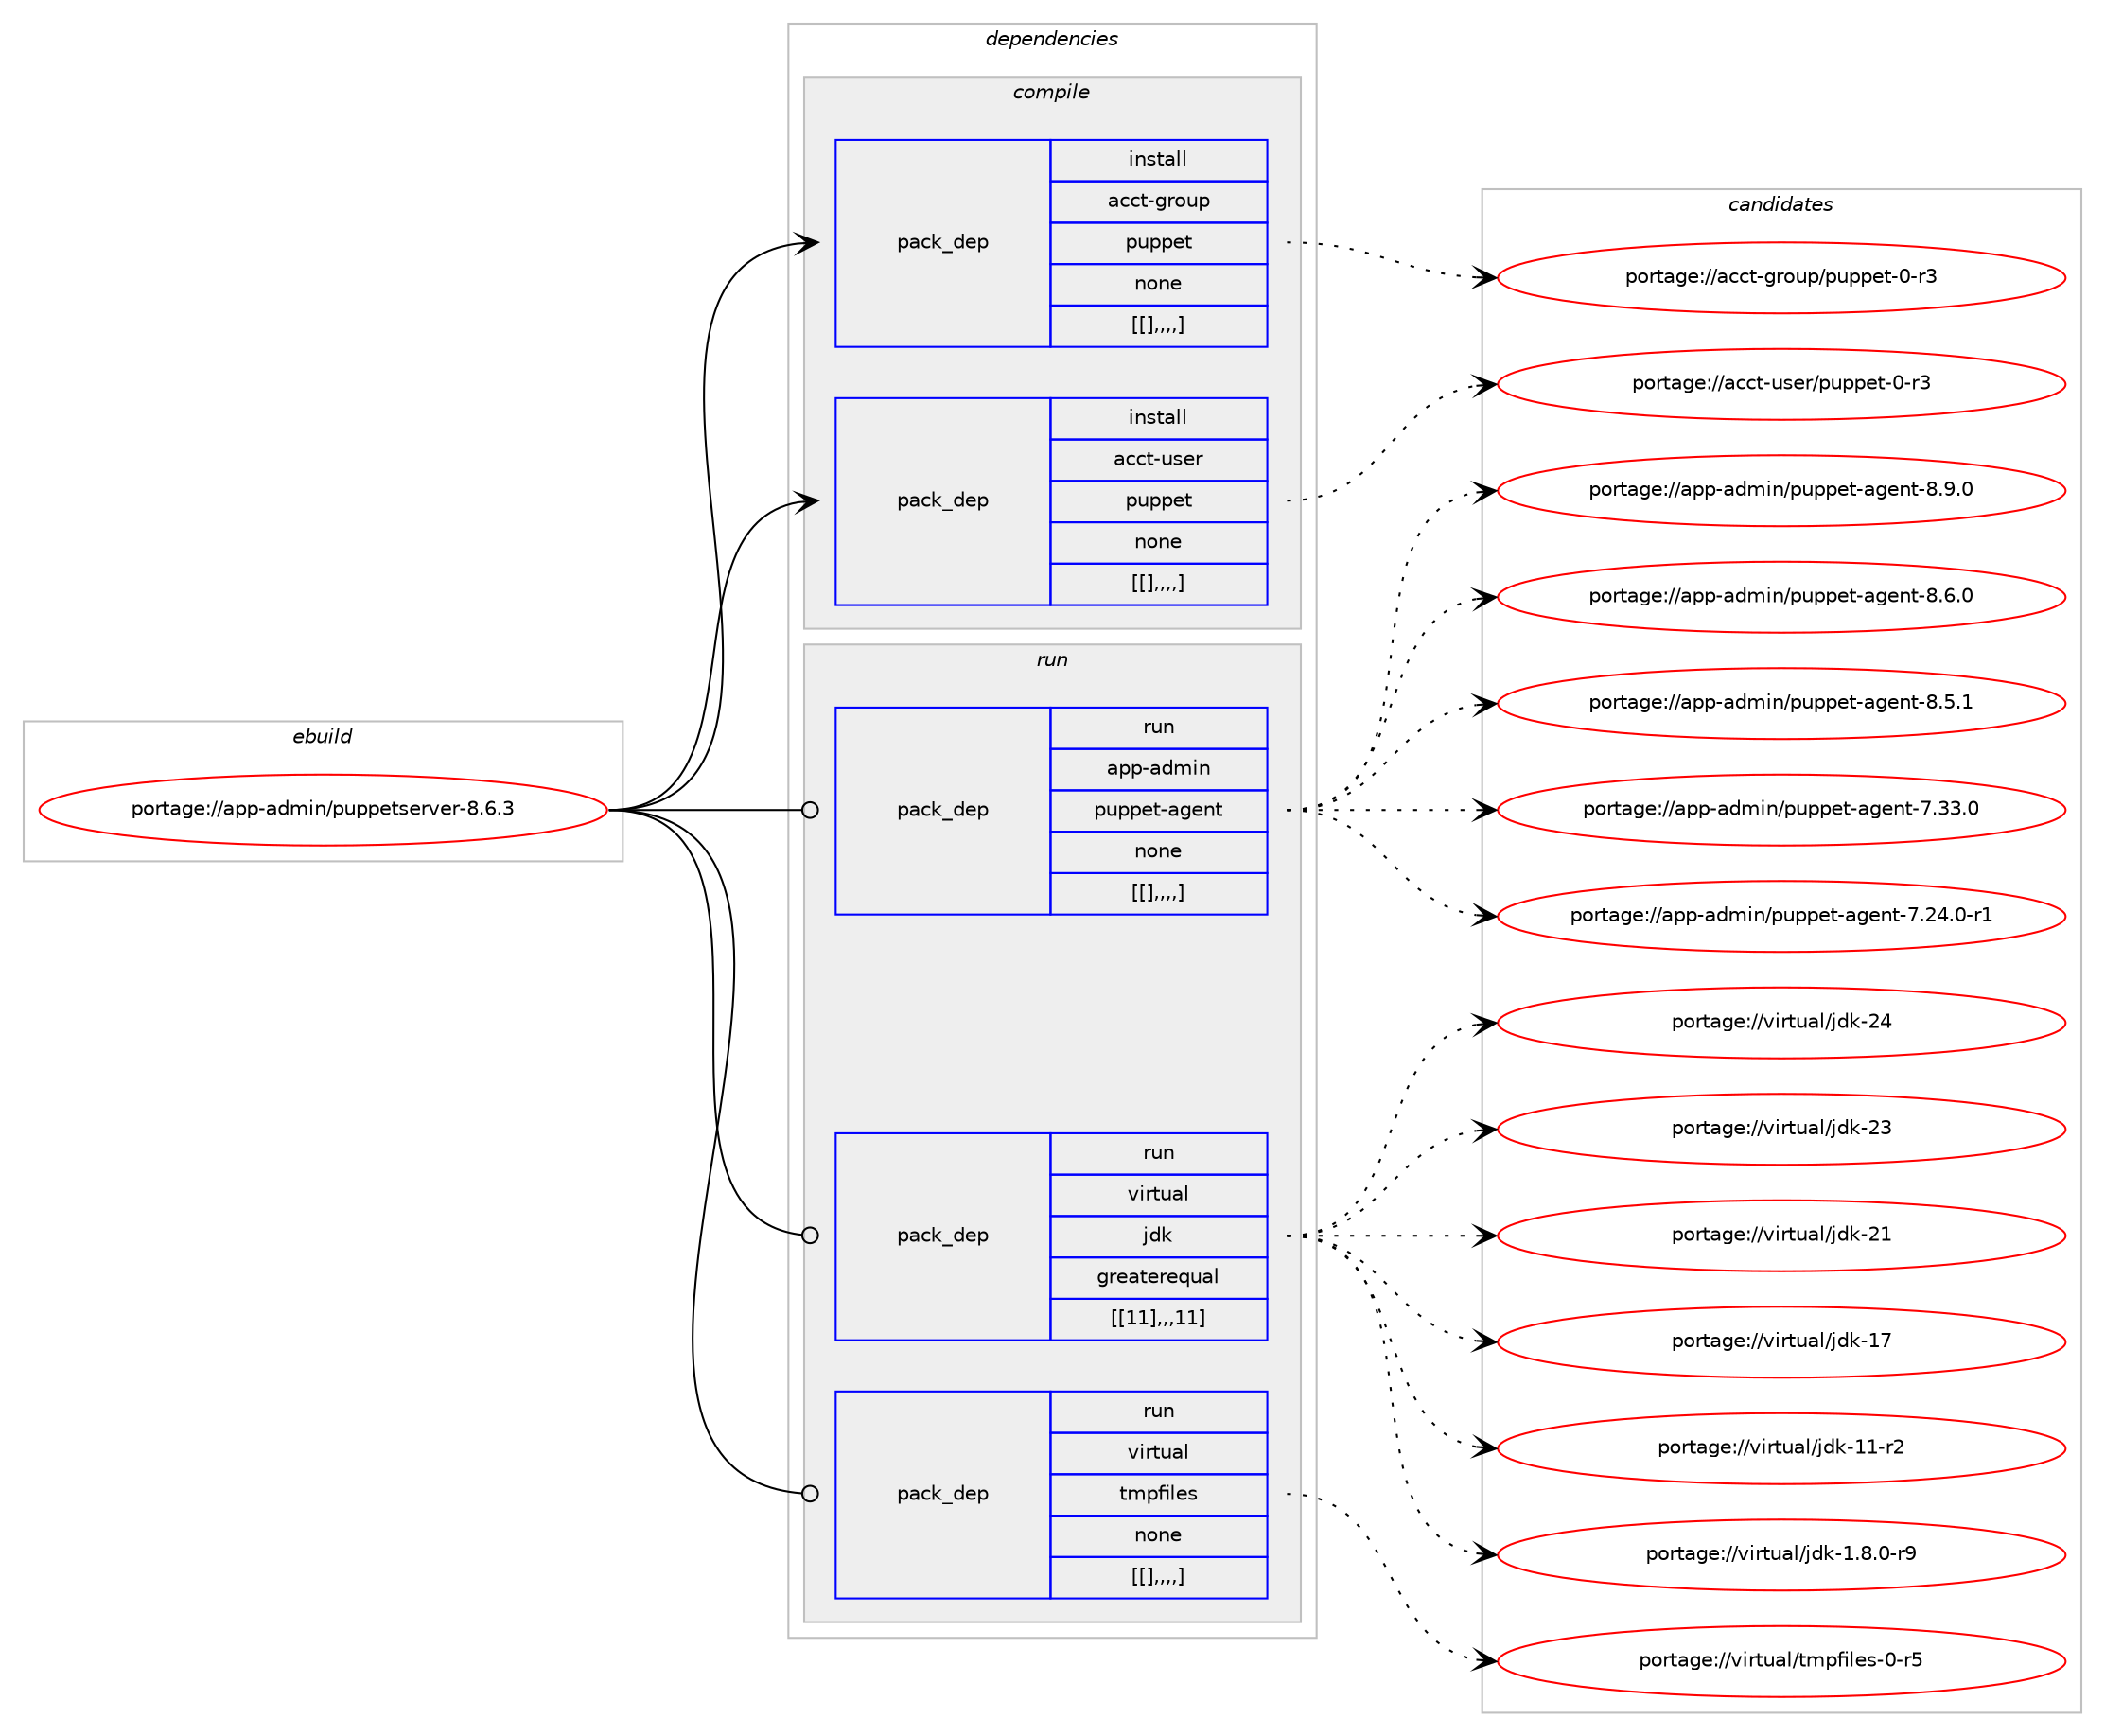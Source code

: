 digraph prolog {

# *************
# Graph options
# *************

newrank=true;
concentrate=true;
compound=true;
graph [rankdir=LR,fontname=Helvetica,fontsize=10,ranksep=1.5];#, ranksep=2.5, nodesep=0.2];
edge  [arrowhead=vee];
node  [fontname=Helvetica,fontsize=10];

# **********
# The ebuild
# **********

subgraph cluster_leftcol {
color=gray;
label=<<i>ebuild</i>>;
id [label="portage://app-admin/puppetserver-8.6.3", color=red, width=4, href="../app-admin/puppetserver-8.6.3.svg"];
}

# ****************
# The dependencies
# ****************

subgraph cluster_midcol {
color=gray;
label=<<i>dependencies</i>>;
subgraph cluster_compile {
fillcolor="#eeeeee";
style=filled;
label=<<i>compile</i>>;
subgraph pack2460 {
dependency3224 [label=<<TABLE BORDER="0" CELLBORDER="1" CELLSPACING="0" CELLPADDING="4" WIDTH="220"><TR><TD ROWSPAN="6" CELLPADDING="30">pack_dep</TD></TR><TR><TD WIDTH="110">install</TD></TR><TR><TD>acct-group</TD></TR><TR><TD>puppet</TD></TR><TR><TD>none</TD></TR><TR><TD>[[],,,,]</TD></TR></TABLE>>, shape=none, color=blue];
}
id:e -> dependency3224:w [weight=20,style="solid",arrowhead="vee"];
subgraph pack2557 {
dependency3270 [label=<<TABLE BORDER="0" CELLBORDER="1" CELLSPACING="0" CELLPADDING="4" WIDTH="220"><TR><TD ROWSPAN="6" CELLPADDING="30">pack_dep</TD></TR><TR><TD WIDTH="110">install</TD></TR><TR><TD>acct-user</TD></TR><TR><TD>puppet</TD></TR><TR><TD>none</TD></TR><TR><TD>[[],,,,]</TD></TR></TABLE>>, shape=none, color=blue];
}
id:e -> dependency3270:w [weight=20,style="solid",arrowhead="vee"];
}
subgraph cluster_compileandrun {
fillcolor="#eeeeee";
style=filled;
label=<<i>compile and run</i>>;
}
subgraph cluster_run {
fillcolor="#eeeeee";
style=filled;
label=<<i>run</i>>;
subgraph pack2560 {
dependency3322 [label=<<TABLE BORDER="0" CELLBORDER="1" CELLSPACING="0" CELLPADDING="4" WIDTH="220"><TR><TD ROWSPAN="6" CELLPADDING="30">pack_dep</TD></TR><TR><TD WIDTH="110">run</TD></TR><TR><TD>app-admin</TD></TR><TR><TD>puppet-agent</TD></TR><TR><TD>none</TD></TR><TR><TD>[[],,,,]</TD></TR></TABLE>>, shape=none, color=blue];
}
id:e -> dependency3322:w [weight=20,style="solid",arrowhead="odot"];
subgraph pack2592 {
dependency3419 [label=<<TABLE BORDER="0" CELLBORDER="1" CELLSPACING="0" CELLPADDING="4" WIDTH="220"><TR><TD ROWSPAN="6" CELLPADDING="30">pack_dep</TD></TR><TR><TD WIDTH="110">run</TD></TR><TR><TD>virtual</TD></TR><TR><TD>jdk</TD></TR><TR><TD>greaterequal</TD></TR><TR><TD>[[11],,,11]</TD></TR></TABLE>>, shape=none, color=blue];
}
id:e -> dependency3419:w [weight=20,style="solid",arrowhead="odot"];
subgraph pack2663 {
dependency3425 [label=<<TABLE BORDER="0" CELLBORDER="1" CELLSPACING="0" CELLPADDING="4" WIDTH="220"><TR><TD ROWSPAN="6" CELLPADDING="30">pack_dep</TD></TR><TR><TD WIDTH="110">run</TD></TR><TR><TD>virtual</TD></TR><TR><TD>tmpfiles</TD></TR><TR><TD>none</TD></TR><TR><TD>[[],,,,]</TD></TR></TABLE>>, shape=none, color=blue];
}
id:e -> dependency3425:w [weight=20,style="solid",arrowhead="odot"];
}
}

# **************
# The candidates
# **************

subgraph cluster_choices {
rank=same;
color=gray;
label=<<i>candidates</i>>;

subgraph choice2083 {
color=black;
nodesep=1;
choice979999116451031141111171124711211711211210111645484511451 [label="portage://acct-group/puppet-0-r3", color=red, width=4,href="../acct-group/puppet-0-r3.svg"];
dependency3224:e -> choice979999116451031141111171124711211711211210111645484511451:w [style=dotted,weight="100"];
}
subgraph choice2085 {
color=black;
nodesep=1;
choice979999116451171151011144711211711211210111645484511451 [label="portage://acct-user/puppet-0-r3", color=red, width=4,href="../acct-user/puppet-0-r3.svg"];
dependency3270:e -> choice979999116451171151011144711211711211210111645484511451:w [style=dotted,weight="100"];
}
subgraph choice2089 {
color=black;
nodesep=1;
choice971121124597100109105110471121171121121011164597103101110116455646574648 [label="portage://app-admin/puppet-agent-8.9.0", color=red, width=4,href="../app-admin/puppet-agent-8.9.0.svg"];
choice971121124597100109105110471121171121121011164597103101110116455646544648 [label="portage://app-admin/puppet-agent-8.6.0", color=red, width=4,href="../app-admin/puppet-agent-8.6.0.svg"];
choice971121124597100109105110471121171121121011164597103101110116455646534649 [label="portage://app-admin/puppet-agent-8.5.1", color=red, width=4,href="../app-admin/puppet-agent-8.5.1.svg"];
choice97112112459710010910511047112117112112101116459710310111011645554651514648 [label="portage://app-admin/puppet-agent-7.33.0", color=red, width=4,href="../app-admin/puppet-agent-7.33.0.svg"];
choice971121124597100109105110471121171121121011164597103101110116455546505246484511449 [label="portage://app-admin/puppet-agent-7.24.0-r1", color=red, width=4,href="../app-admin/puppet-agent-7.24.0-r1.svg"];
dependency3322:e -> choice971121124597100109105110471121171121121011164597103101110116455646574648:w [style=dotted,weight="100"];
dependency3322:e -> choice971121124597100109105110471121171121121011164597103101110116455646544648:w [style=dotted,weight="100"];
dependency3322:e -> choice971121124597100109105110471121171121121011164597103101110116455646534649:w [style=dotted,weight="100"];
dependency3322:e -> choice97112112459710010910511047112117112112101116459710310111011645554651514648:w [style=dotted,weight="100"];
dependency3322:e -> choice971121124597100109105110471121171121121011164597103101110116455546505246484511449:w [style=dotted,weight="100"];
}
subgraph choice2101 {
color=black;
nodesep=1;
choice1181051141161179710847106100107455052 [label="portage://virtual/jdk-24", color=red, width=4,href="../virtual/jdk-24.svg"];
choice1181051141161179710847106100107455051 [label="portage://virtual/jdk-23", color=red, width=4,href="../virtual/jdk-23.svg"];
choice1181051141161179710847106100107455049 [label="portage://virtual/jdk-21", color=red, width=4,href="../virtual/jdk-21.svg"];
choice1181051141161179710847106100107454955 [label="portage://virtual/jdk-17", color=red, width=4,href="../virtual/jdk-17.svg"];
choice11810511411611797108471061001074549494511450 [label="portage://virtual/jdk-11-r2", color=red, width=4,href="../virtual/jdk-11-r2.svg"];
choice11810511411611797108471061001074549465646484511457 [label="portage://virtual/jdk-1.8.0-r9", color=red, width=4,href="../virtual/jdk-1.8.0-r9.svg"];
dependency3419:e -> choice1181051141161179710847106100107455052:w [style=dotted,weight="100"];
dependency3419:e -> choice1181051141161179710847106100107455051:w [style=dotted,weight="100"];
dependency3419:e -> choice1181051141161179710847106100107455049:w [style=dotted,weight="100"];
dependency3419:e -> choice1181051141161179710847106100107454955:w [style=dotted,weight="100"];
dependency3419:e -> choice11810511411611797108471061001074549494511450:w [style=dotted,weight="100"];
dependency3419:e -> choice11810511411611797108471061001074549465646484511457:w [style=dotted,weight="100"];
}
subgraph choice2111 {
color=black;
nodesep=1;
choice118105114116117971084711610911210210510810111545484511453 [label="portage://virtual/tmpfiles-0-r5", color=red, width=4,href="../virtual/tmpfiles-0-r5.svg"];
dependency3425:e -> choice118105114116117971084711610911210210510810111545484511453:w [style=dotted,weight="100"];
}
}

}
